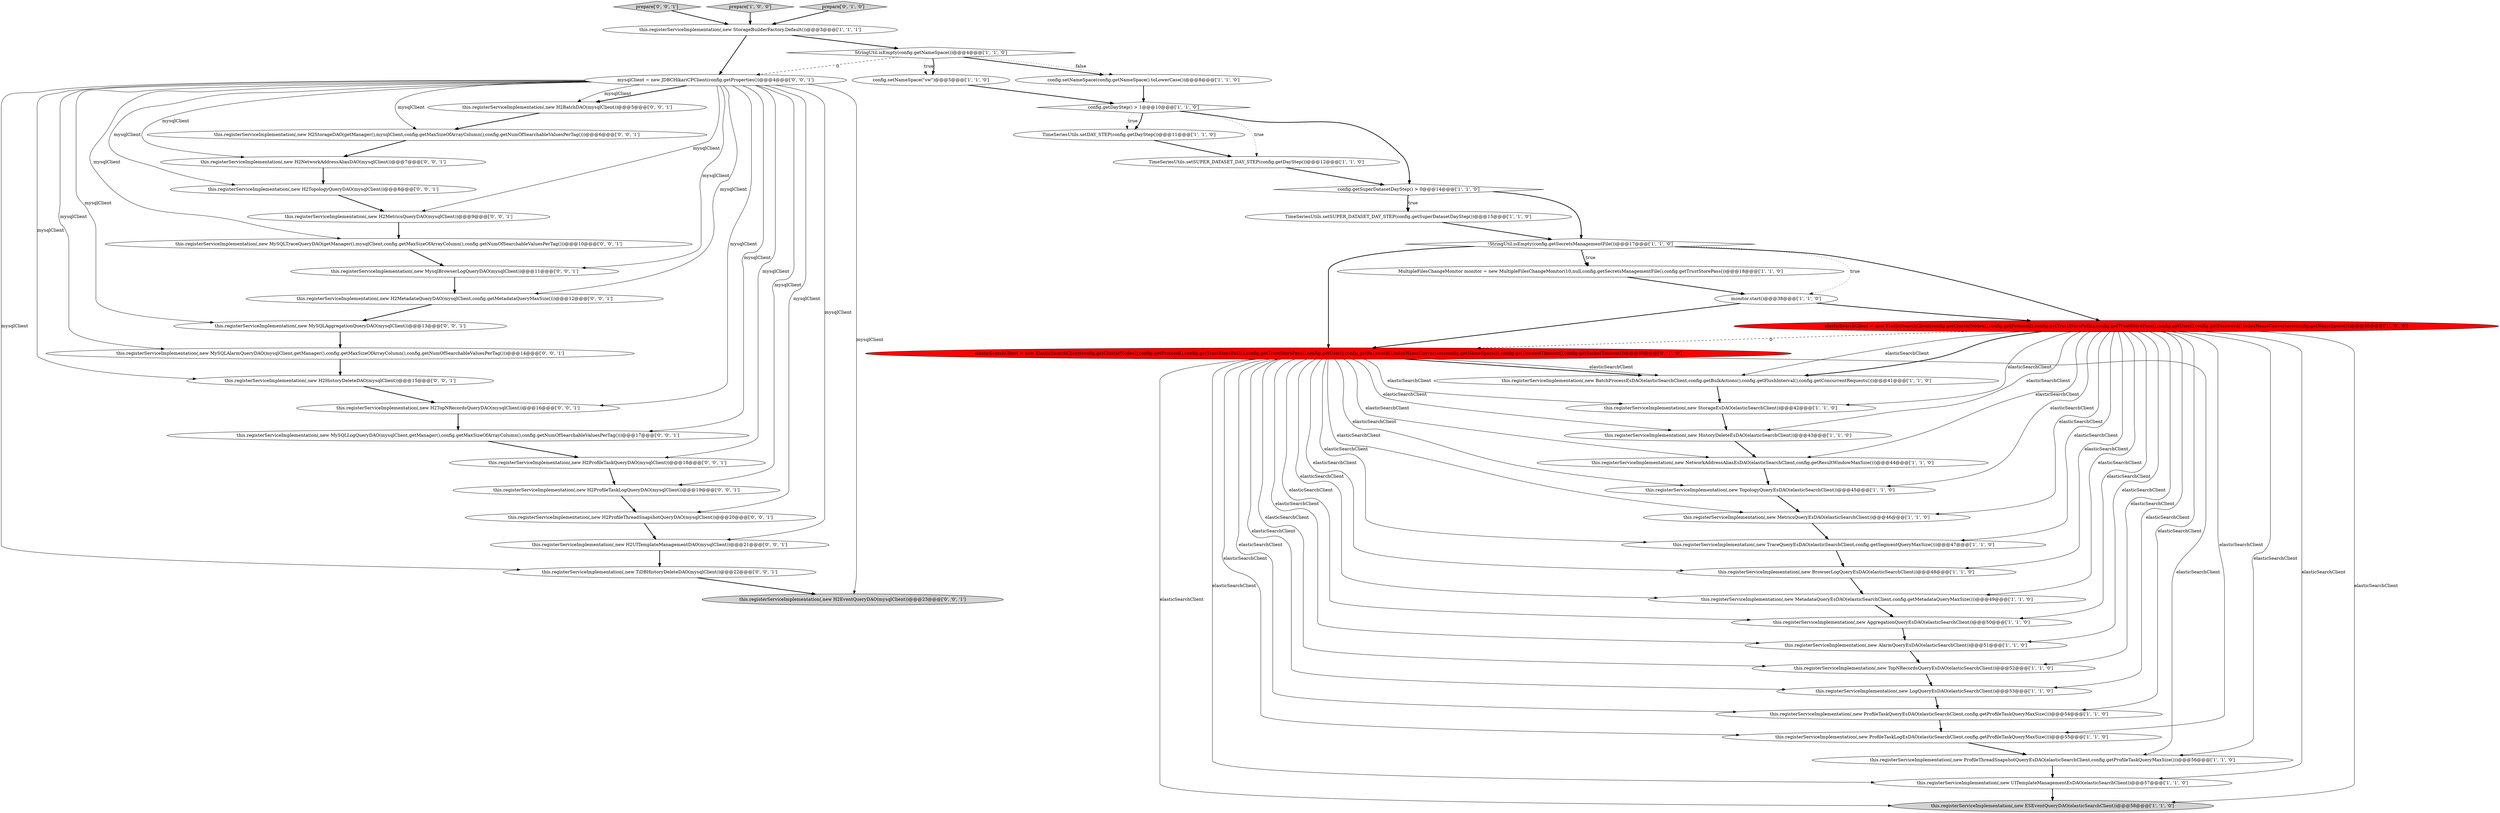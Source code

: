 digraph {
22 [style = filled, label = "TimeSeriesUtils.setSUPER_DATASET_DAY_STEP(config.getSuperDatasetDayStep())@@@15@@@['1', '1', '0']", fillcolor = white, shape = ellipse image = "AAA0AAABBB1BBB"];
29 [style = filled, label = "this.registerServiceImplementation(,new BrowserLogQueryEsDAO(elasticSearchClient))@@@48@@@['1', '1', '0']", fillcolor = white, shape = ellipse image = "AAA0AAABBB1BBB"];
43 [style = filled, label = "prepare['0', '0', '1']", fillcolor = lightgray, shape = diamond image = "AAA0AAABBB3BBB"];
46 [style = filled, label = "this.registerServiceImplementation(,new H2NetworkAddressAliasDAO(mysqlClient))@@@7@@@['0', '0', '1']", fillcolor = white, shape = ellipse image = "AAA0AAABBB3BBB"];
13 [style = filled, label = "this.registerServiceImplementation(,new TopologyQueryEsDAO(elasticSearchClient))@@@45@@@['1', '1', '0']", fillcolor = white, shape = ellipse image = "AAA0AAABBB1BBB"];
39 [style = filled, label = "this.registerServiceImplementation(,new H2ProfileTaskQueryDAO(mysqlClient))@@@18@@@['0', '0', '1']", fillcolor = white, shape = ellipse image = "AAA0AAABBB3BBB"];
19 [style = filled, label = "TimeSeriesUtils.setSUPER_DATASET_DAY_STEP(config.getDayStep())@@@12@@@['1', '1', '0']", fillcolor = white, shape = ellipse image = "AAA0AAABBB1BBB"];
21 [style = filled, label = "this.registerServiceImplementation(,new TraceQueryEsDAO(elasticSearchClient,config.getSegmentQueryMaxSize()))@@@47@@@['1', '1', '0']", fillcolor = white, shape = ellipse image = "AAA0AAABBB1BBB"];
40 [style = filled, label = "this.registerServiceImplementation(,new MySQLTraceQueryDAO(getManager(),mysqlClient,config.getMaxSizeOfArrayColumn(),config.getNumOfSearchableValuesPerTag()))@@@10@@@['0', '0', '1']", fillcolor = white, shape = ellipse image = "AAA0AAABBB3BBB"];
8 [style = filled, label = "this.registerServiceImplementation(,new MetadataQueryEsDAO(elasticSearchClient,config.getMetadataQueryMaxSize()))@@@49@@@['1', '1', '0']", fillcolor = white, shape = ellipse image = "AAA0AAABBB1BBB"];
27 [style = filled, label = "this.registerServiceImplementation(,new TopNRecordsQueryEsDAO(elasticSearchClient))@@@52@@@['1', '1', '0']", fillcolor = white, shape = ellipse image = "AAA0AAABBB1BBB"];
0 [style = filled, label = "elasticSearchClient = new ElasticSearchClient(config.getClusterNodes(),config.getProtocol(),config.getTrustStorePath(),config.getTrustStorePass(),config.getUser(),config.getPassword(),indexNameConverters(config.getNameSpace()))@@@40@@@['1', '0', '0']", fillcolor = red, shape = ellipse image = "AAA1AAABBB1BBB"];
48 [style = filled, label = "this.registerServiceImplementation(,new H2TopologyQueryDAO(mysqlClient))@@@8@@@['0', '0', '1']", fillcolor = white, shape = ellipse image = "AAA0AAABBB3BBB"];
1 [style = filled, label = "this.registerServiceImplementation(,new StorageEsDAO(elasticSearchClient))@@@42@@@['1', '1', '0']", fillcolor = white, shape = ellipse image = "AAA0AAABBB1BBB"];
26 [style = filled, label = "monitor.start()@@@38@@@['1', '1', '0']", fillcolor = white, shape = ellipse image = "AAA0AAABBB1BBB"];
36 [style = filled, label = "this.registerServiceImplementation(,new H2MetricsQueryDAO(mysqlClient))@@@9@@@['0', '0', '1']", fillcolor = white, shape = ellipse image = "AAA0AAABBB3BBB"];
51 [style = filled, label = "this.registerServiceImplementation(,new MysqlBrowserLogQueryDAO(mysqlClient))@@@11@@@['0', '0', '1']", fillcolor = white, shape = ellipse image = "AAA0AAABBB3BBB"];
14 [style = filled, label = "this.registerServiceImplementation(,new LogQueryEsDAO(elasticSearchClient))@@@53@@@['1', '1', '0']", fillcolor = white, shape = ellipse image = "AAA0AAABBB1BBB"];
16 [style = filled, label = "TimeSeriesUtils.setDAY_STEP(config.getDayStep())@@@11@@@['1', '1', '0']", fillcolor = white, shape = ellipse image = "AAA0AAABBB1BBB"];
35 [style = filled, label = "this.registerServiceImplementation(,new TiDBHistoryDeleteDAO(mysqlClient))@@@22@@@['0', '0', '1']", fillcolor = white, shape = ellipse image = "AAA0AAABBB3BBB"];
49 [style = filled, label = "this.registerServiceImplementation(,new MySQLAlarmQueryDAO(mysqlClient,getManager(),config.getMaxSizeOfArrayColumn(),config.getNumOfSearchableValuesPerTag()))@@@14@@@['0', '0', '1']", fillcolor = white, shape = ellipse image = "AAA0AAABBB3BBB"];
7 [style = filled, label = "prepare['1', '0', '0']", fillcolor = lightgray, shape = diamond image = "AAA0AAABBB1BBB"];
23 [style = filled, label = "this.registerServiceImplementation(,new HistoryDeleteEsDAO(elasticSearchClient))@@@43@@@['1', '1', '0']", fillcolor = white, shape = ellipse image = "AAA0AAABBB1BBB"];
6 [style = filled, label = "this.registerServiceImplementation(,new NetworkAddressAliasEsDAO(elasticSearchClient,config.getResultWindowMaxSize()))@@@44@@@['1', '1', '0']", fillcolor = white, shape = ellipse image = "AAA0AAABBB1BBB"];
31 [style = filled, label = "this.registerServiceImplementation(,new ProfileTaskQueryEsDAO(elasticSearchClient,config.getProfileTaskQueryMaxSize()))@@@54@@@['1', '1', '0']", fillcolor = white, shape = ellipse image = "AAA0AAABBB1BBB"];
45 [style = filled, label = "this.registerServiceImplementation(,new H2EventQueryDAO(mysqlClient))@@@23@@@['0', '0', '1']", fillcolor = lightgray, shape = ellipse image = "AAA0AAABBB3BBB"];
50 [style = filled, label = "this.registerServiceImplementation(,new H2HistoryDeleteDAO(mysqlClient))@@@15@@@['0', '0', '1']", fillcolor = white, shape = ellipse image = "AAA0AAABBB3BBB"];
12 [style = filled, label = "this.registerServiceImplementation(,new UITemplateManagementEsDAO(elasticSearchClient))@@@57@@@['1', '1', '0']", fillcolor = white, shape = ellipse image = "AAA0AAABBB1BBB"];
53 [style = filled, label = "this.registerServiceImplementation(,new MySQLLogQueryDAO(mysqlClient,getManager(),config.getMaxSizeOfArrayColumn(),config.getNumOfSearchableValuesPerTag()))@@@17@@@['0', '0', '1']", fillcolor = white, shape = ellipse image = "AAA0AAABBB3BBB"];
37 [style = filled, label = "this.registerServiceImplementation(,new H2ProfileTaskLogQueryDAO(mysqlClient))@@@19@@@['0', '0', '1']", fillcolor = white, shape = ellipse image = "AAA0AAABBB3BBB"];
54 [style = filled, label = "this.registerServiceImplementation(,new H2UITemplateManagementDAO(mysqlClient))@@@21@@@['0', '0', '1']", fillcolor = white, shape = ellipse image = "AAA0AAABBB3BBB"];
11 [style = filled, label = "this.registerServiceImplementation(,new AlarmQueryEsDAO(elasticSearchClient))@@@51@@@['1', '1', '0']", fillcolor = white, shape = ellipse image = "AAA0AAABBB1BBB"];
47 [style = filled, label = "mysqlClient = new JDBCHikariCPClient(config.getProperties())@@@4@@@['0', '0', '1']", fillcolor = white, shape = ellipse image = "AAA0AAABBB3BBB"];
15 [style = filled, label = "this.registerServiceImplementation(,new ProfileTaskLogEsDAO(elasticSearchClient,config.getProfileTaskQueryMaxSize()))@@@55@@@['1', '1', '0']", fillcolor = white, shape = ellipse image = "AAA0AAABBB1BBB"];
5 [style = filled, label = "this.registerServiceImplementation(,new ESEventQueryDAO(elasticSearchClient))@@@58@@@['1', '1', '0']", fillcolor = lightgray, shape = ellipse image = "AAA0AAABBB1BBB"];
4 [style = filled, label = "config.setNameSpace(\"sw\")@@@5@@@['1', '1', '0']", fillcolor = white, shape = ellipse image = "AAA0AAABBB1BBB"];
34 [style = filled, label = "this.registerServiceImplementation(,new H2BatchDAO(mysqlClient))@@@5@@@['0', '0', '1']", fillcolor = white, shape = ellipse image = "AAA0AAABBB3BBB"];
18 [style = filled, label = "!StringUtil.isEmpty(config.getSecretsManagementFile())@@@17@@@['1', '1', '0']", fillcolor = white, shape = diamond image = "AAA0AAABBB1BBB"];
38 [style = filled, label = "this.registerServiceImplementation(,new H2StorageDAO(getManager(),mysqlClient,config.getMaxSizeOfArrayColumn(),config.getNumOfSearchableValuesPerTag()))@@@6@@@['0', '0', '1']", fillcolor = white, shape = ellipse image = "AAA0AAABBB3BBB"];
3 [style = filled, label = "this.registerServiceImplementation(,new BatchProcessEsDAO(elasticSearchClient,config.getBulkActions(),config.getFlushInterval(),config.getConcurrentRequests()))@@@41@@@['1', '1', '0']", fillcolor = white, shape = ellipse image = "AAA0AAABBB1BBB"];
28 [style = filled, label = "this.registerServiceImplementation(,new ProfileThreadSnapshotQueryEsDAO(elasticSearchClient,config.getProfileTaskQueryMaxSize()))@@@56@@@['1', '1', '0']", fillcolor = white, shape = ellipse image = "AAA0AAABBB1BBB"];
24 [style = filled, label = "config.setNameSpace(config.getNameSpace().toLowerCase())@@@8@@@['1', '1', '0']", fillcolor = white, shape = ellipse image = "AAA0AAABBB1BBB"];
10 [style = filled, label = "StringUtil.isEmpty(config.getNameSpace())@@@4@@@['1', '1', '0']", fillcolor = white, shape = diamond image = "AAA0AAABBB1BBB"];
42 [style = filled, label = "this.registerServiceImplementation(,new H2TopNRecordsQueryDAO(mysqlClient))@@@16@@@['0', '0', '1']", fillcolor = white, shape = ellipse image = "AAA0AAABBB3BBB"];
52 [style = filled, label = "this.registerServiceImplementation(,new MySQLAggregationQueryDAO(mysqlClient))@@@13@@@['0', '0', '1']", fillcolor = white, shape = ellipse image = "AAA0AAABBB3BBB"];
20 [style = filled, label = "MultipleFilesChangeMonitor monitor = new MultipleFilesChangeMonitor(10,null,config.getSecretsManagementFile(),config.getTrustStorePass())@@@18@@@['1', '1', '0']", fillcolor = white, shape = ellipse image = "AAA0AAABBB1BBB"];
44 [style = filled, label = "this.registerServiceImplementation(,new H2MetadataQueryDAO(mysqlClient,config.getMetadataQueryMaxSize()))@@@12@@@['0', '0', '1']", fillcolor = white, shape = ellipse image = "AAA0AAABBB3BBB"];
41 [style = filled, label = "this.registerServiceImplementation(,new H2ProfileThreadSnapshotQueryDAO(mysqlClient))@@@20@@@['0', '0', '1']", fillcolor = white, shape = ellipse image = "AAA0AAABBB3BBB"];
33 [style = filled, label = "prepare['0', '1', '0']", fillcolor = lightgray, shape = diamond image = "AAA0AAABBB2BBB"];
9 [style = filled, label = "this.registerServiceImplementation(,new StorageBuilderFactory.Default())@@@3@@@['1', '1', '1']", fillcolor = white, shape = ellipse image = "AAA0AAABBB1BBB"];
25 [style = filled, label = "config.getDayStep() > 1@@@10@@@['1', '1', '0']", fillcolor = white, shape = diamond image = "AAA0AAABBB1BBB"];
17 [style = filled, label = "config.getSuperDatasetDayStep() > 0@@@14@@@['1', '1', '0']", fillcolor = white, shape = diamond image = "AAA0AAABBB1BBB"];
2 [style = filled, label = "this.registerServiceImplementation(,new MetricsQueryEsDAO(elasticSearchClient))@@@46@@@['1', '1', '0']", fillcolor = white, shape = ellipse image = "AAA0AAABBB1BBB"];
32 [style = filled, label = "elasticSearchClient = new ElasticSearchClient(config.getClusterNodes(),config.getProtocol(),config.getTrustStorePath(),config.getTrustStorePass(),config.getUser(),config.getPassword(),indexNameConverters(config.getNameSpace()),config.getConnectTimeout(),config.getSocketTimeout())@@@40@@@['0', '1', '0']", fillcolor = red, shape = ellipse image = "AAA1AAABBB2BBB"];
30 [style = filled, label = "this.registerServiceImplementation(,new AggregationQueryEsDAO(elasticSearchClient))@@@50@@@['1', '1', '0']", fillcolor = white, shape = ellipse image = "AAA0AAABBB1BBB"];
8->30 [style = bold, label=""];
12->5 [style = bold, label=""];
4->25 [style = bold, label=""];
0->11 [style = solid, label="elasticSearchClient"];
20->26 [style = bold, label=""];
47->41 [style = solid, label="mysqlClient"];
10->24 [style = bold, label=""];
0->1 [style = solid, label="elasticSearchClient"];
47->38 [style = solid, label="mysqlClient"];
0->12 [style = solid, label="elasticSearchClient"];
9->10 [style = bold, label=""];
18->20 [style = dotted, label="true"];
46->48 [style = bold, label=""];
32->21 [style = solid, label="elasticSearchClient"];
53->39 [style = bold, label=""];
1->23 [style = bold, label=""];
32->14 [style = solid, label="elasticSearchClient"];
47->46 [style = solid, label="mysqlClient"];
7->9 [style = bold, label=""];
30->11 [style = bold, label=""];
0->3 [style = solid, label="elasticSearchClient"];
0->14 [style = solid, label="elasticSearchClient"];
32->27 [style = solid, label="elasticSearchClient"];
47->48 [style = solid, label="mysqlClient"];
18->32 [style = bold, label=""];
9->47 [style = bold, label=""];
35->45 [style = bold, label=""];
32->5 [style = solid, label="elasticSearchClient"];
41->54 [style = bold, label=""];
47->34 [style = bold, label=""];
10->4 [style = dotted, label="true"];
32->3 [style = bold, label=""];
25->19 [style = dotted, label="true"];
0->23 [style = solid, label="elasticSearchClient"];
32->13 [style = solid, label="elasticSearchClient"];
18->0 [style = bold, label=""];
47->37 [style = solid, label="mysqlClient"];
0->3 [style = bold, label=""];
26->32 [style = bold, label=""];
47->44 [style = solid, label="mysqlClient"];
0->5 [style = solid, label="elasticSearchClient"];
40->51 [style = bold, label=""];
0->27 [style = solid, label="elasticSearchClient"];
51->44 [style = bold, label=""];
32->12 [style = solid, label="elasticSearchClient"];
16->19 [style = bold, label=""];
0->8 [style = solid, label="elasticSearchClient"];
0->13 [style = solid, label="elasticSearchClient"];
47->39 [style = solid, label="mysqlClient"];
18->20 [style = bold, label=""];
26->0 [style = bold, label=""];
0->2 [style = solid, label="elasticSearchClient"];
22->18 [style = bold, label=""];
21->29 [style = bold, label=""];
2->21 [style = bold, label=""];
18->26 [style = dotted, label="true"];
32->28 [style = solid, label="elasticSearchClient"];
38->46 [style = bold, label=""];
0->30 [style = solid, label="elasticSearchClient"];
32->1 [style = solid, label="elasticSearchClient"];
32->23 [style = solid, label="elasticSearchClient"];
34->38 [style = bold, label=""];
32->6 [style = solid, label="elasticSearchClient"];
0->6 [style = solid, label="elasticSearchClient"];
39->37 [style = bold, label=""];
54->35 [style = bold, label=""];
36->40 [style = bold, label=""];
10->24 [style = dotted, label="false"];
3->1 [style = bold, label=""];
27->14 [style = bold, label=""];
37->41 [style = bold, label=""];
32->29 [style = solid, label="elasticSearchClient"];
32->2 [style = solid, label="elasticSearchClient"];
47->34 [style = solid, label="mysqlClient"];
19->17 [style = bold, label=""];
28->12 [style = bold, label=""];
25->16 [style = bold, label=""];
25->17 [style = bold, label=""];
43->9 [style = bold, label=""];
49->50 [style = bold, label=""];
47->53 [style = solid, label="mysqlClient"];
50->42 [style = bold, label=""];
15->28 [style = bold, label=""];
24->25 [style = bold, label=""];
23->6 [style = bold, label=""];
6->13 [style = bold, label=""];
32->11 [style = solid, label="elasticSearchClient"];
14->31 [style = bold, label=""];
47->42 [style = solid, label="mysqlClient"];
17->22 [style = dotted, label="true"];
47->49 [style = solid, label="mysqlClient"];
47->45 [style = solid, label="mysqlClient"];
47->36 [style = solid, label="mysqlClient"];
25->16 [style = dotted, label="true"];
13->2 [style = bold, label=""];
29->8 [style = bold, label=""];
0->15 [style = solid, label="elasticSearchClient"];
48->36 [style = bold, label=""];
0->28 [style = solid, label="elasticSearchClient"];
52->49 [style = bold, label=""];
32->15 [style = solid, label="elasticSearchClient"];
0->32 [style = dashed, label="0"];
0->21 [style = solid, label="elasticSearchClient"];
47->50 [style = solid, label="mysqlClient"];
0->31 [style = solid, label="elasticSearchClient"];
17->22 [style = bold, label=""];
33->9 [style = bold, label=""];
31->15 [style = bold, label=""];
47->52 [style = solid, label="mysqlClient"];
32->3 [style = solid, label="elasticSearchClient"];
32->8 [style = solid, label="elasticSearchClient"];
32->31 [style = solid, label="elasticSearchClient"];
47->51 [style = solid, label="mysqlClient"];
47->40 [style = solid, label="mysqlClient"];
44->52 [style = bold, label=""];
47->35 [style = solid, label="mysqlClient"];
10->4 [style = bold, label=""];
47->54 [style = solid, label="mysqlClient"];
10->47 [style = dashed, label="0"];
0->29 [style = solid, label="elasticSearchClient"];
42->53 [style = bold, label=""];
17->18 [style = bold, label=""];
11->27 [style = bold, label=""];
32->30 [style = solid, label="elasticSearchClient"];
}
